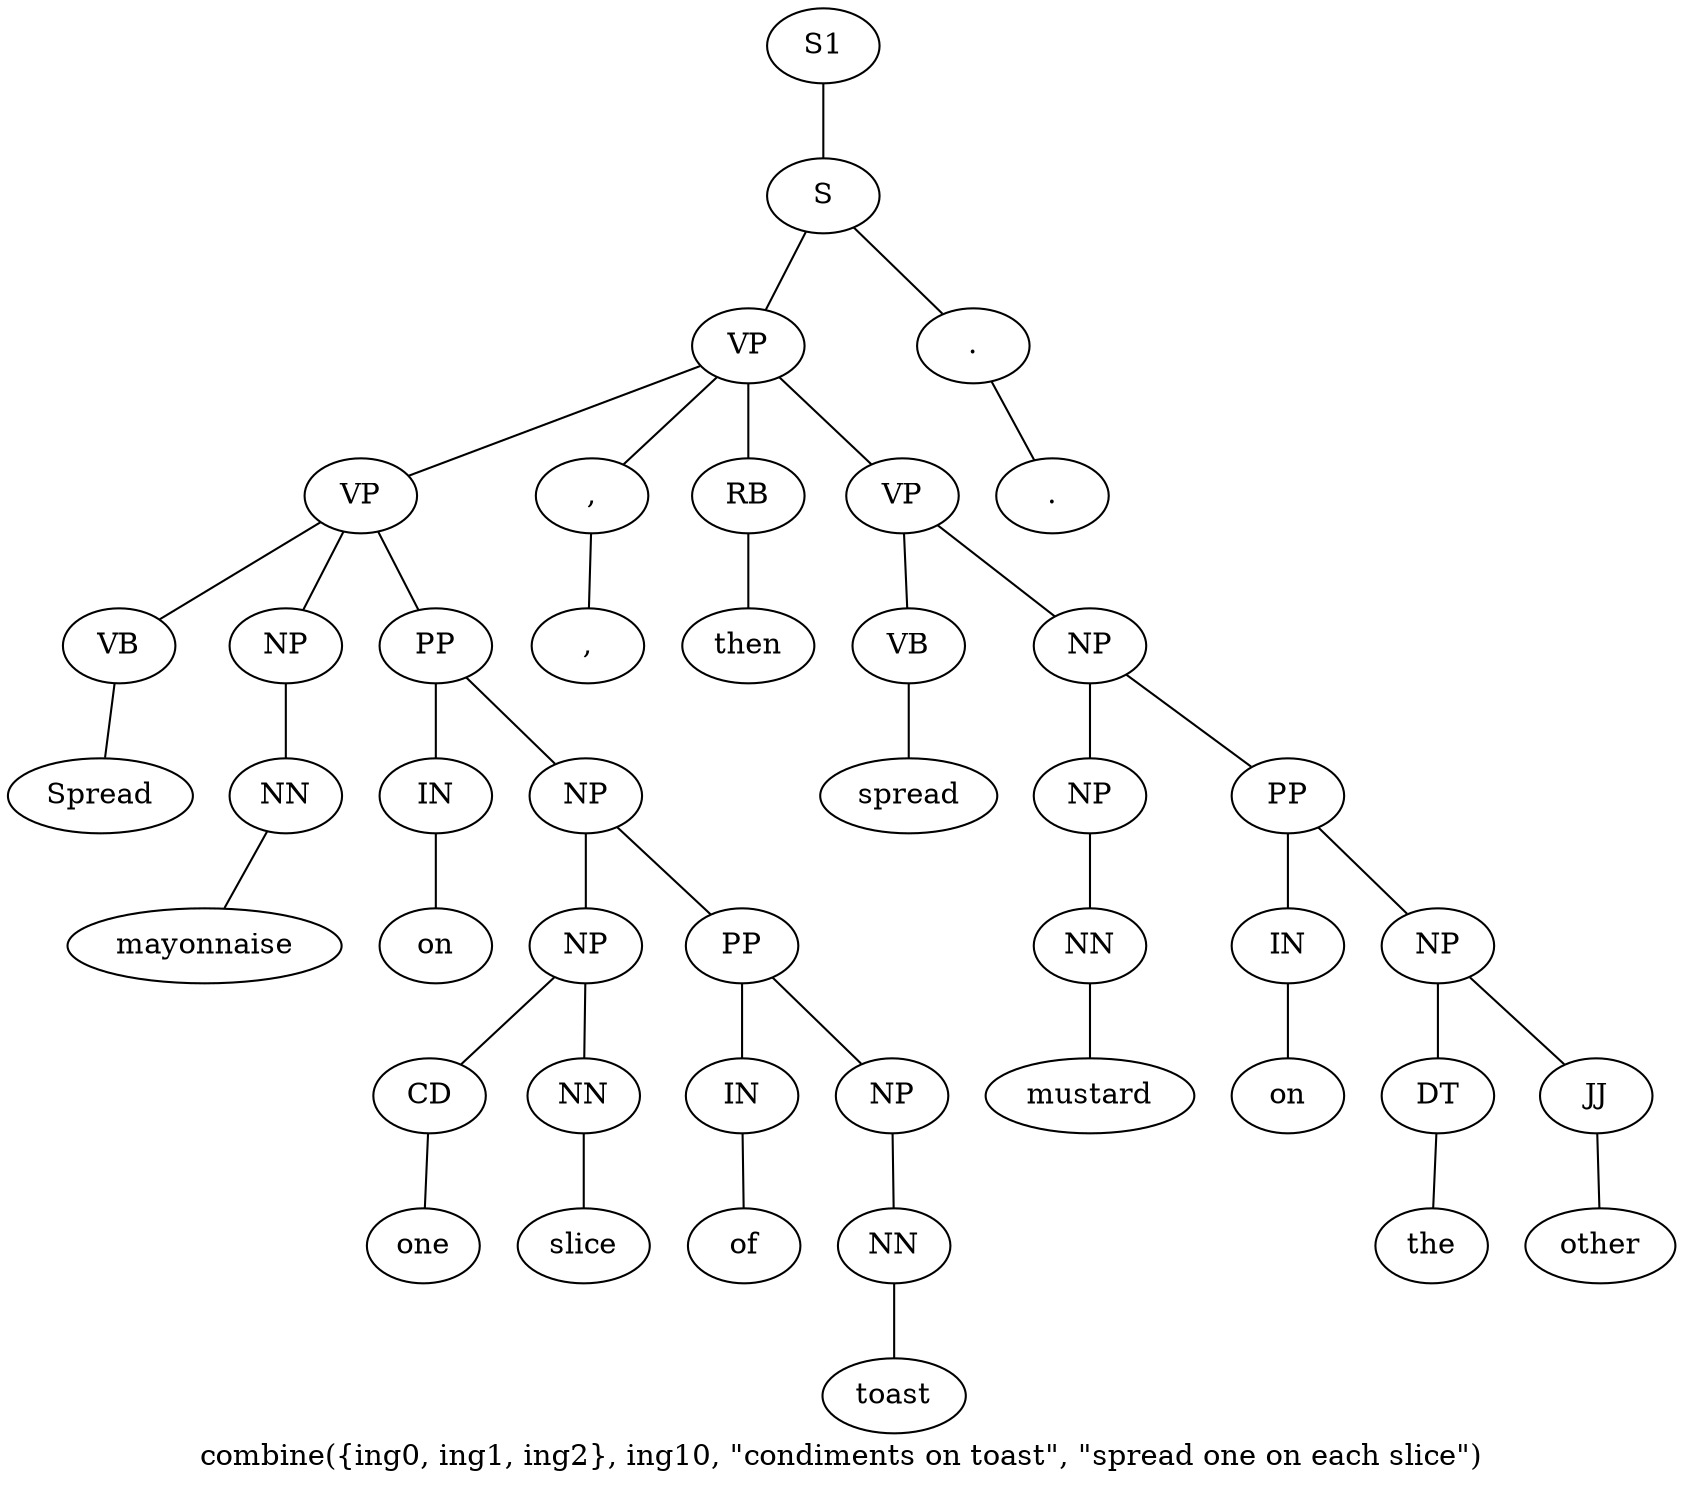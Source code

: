 graph SyntaxGraph {
	label = "combine({ing0, ing1, ing2}, ing10, \"condiments on toast\", \"spread one on each slice\")";
	Node0 [label="S1"];
	Node1 [label="S"];
	Node2 [label="VP"];
	Node3 [label="VP"];
	Node4 [label="VB"];
	Node5 [label="Spread"];
	Node6 [label="NP"];
	Node7 [label="NN"];
	Node8 [label="mayonnaise"];
	Node9 [label="PP"];
	Node10 [label="IN"];
	Node11 [label="on"];
	Node12 [label="NP"];
	Node13 [label="NP"];
	Node14 [label="CD"];
	Node15 [label="one"];
	Node16 [label="NN"];
	Node17 [label="slice"];
	Node18 [label="PP"];
	Node19 [label="IN"];
	Node20 [label="of"];
	Node21 [label="NP"];
	Node22 [label="NN"];
	Node23 [label="toast"];
	Node24 [label=","];
	Node25 [label=","];
	Node26 [label="RB"];
	Node27 [label="then"];
	Node28 [label="VP"];
	Node29 [label="VB"];
	Node30 [label="spread"];
	Node31 [label="NP"];
	Node32 [label="NP"];
	Node33 [label="NN"];
	Node34 [label="mustard"];
	Node35 [label="PP"];
	Node36 [label="IN"];
	Node37 [label="on"];
	Node38 [label="NP"];
	Node39 [label="DT"];
	Node40 [label="the"];
	Node41 [label="JJ"];
	Node42 [label="other"];
	Node43 [label="."];
	Node44 [label="."];

	Node0 -- Node1;
	Node1 -- Node2;
	Node1 -- Node43;
	Node2 -- Node3;
	Node2 -- Node24;
	Node2 -- Node26;
	Node2 -- Node28;
	Node3 -- Node4;
	Node3 -- Node6;
	Node3 -- Node9;
	Node4 -- Node5;
	Node6 -- Node7;
	Node7 -- Node8;
	Node9 -- Node10;
	Node9 -- Node12;
	Node10 -- Node11;
	Node12 -- Node13;
	Node12 -- Node18;
	Node13 -- Node14;
	Node13 -- Node16;
	Node14 -- Node15;
	Node16 -- Node17;
	Node18 -- Node19;
	Node18 -- Node21;
	Node19 -- Node20;
	Node21 -- Node22;
	Node22 -- Node23;
	Node24 -- Node25;
	Node26 -- Node27;
	Node28 -- Node29;
	Node28 -- Node31;
	Node29 -- Node30;
	Node31 -- Node32;
	Node31 -- Node35;
	Node32 -- Node33;
	Node33 -- Node34;
	Node35 -- Node36;
	Node35 -- Node38;
	Node36 -- Node37;
	Node38 -- Node39;
	Node38 -- Node41;
	Node39 -- Node40;
	Node41 -- Node42;
	Node43 -- Node44;
}